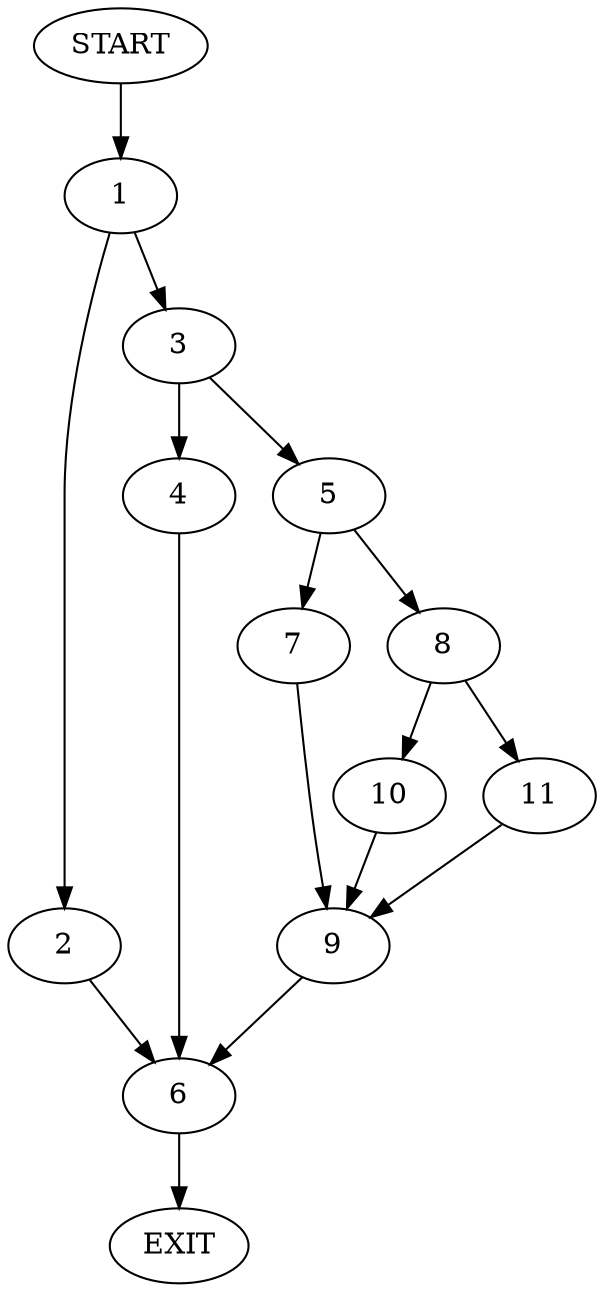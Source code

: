 digraph {
0 [label="START"]
12 [label="EXIT"]
0 -> 1
1 -> 2
1 -> 3
3 -> 4
3 -> 5
2 -> 6
5 -> 7
5 -> 8
4 -> 6
6 -> 12
7 -> 9
8 -> 10
8 -> 11
9 -> 6
10 -> 9
11 -> 9
}
